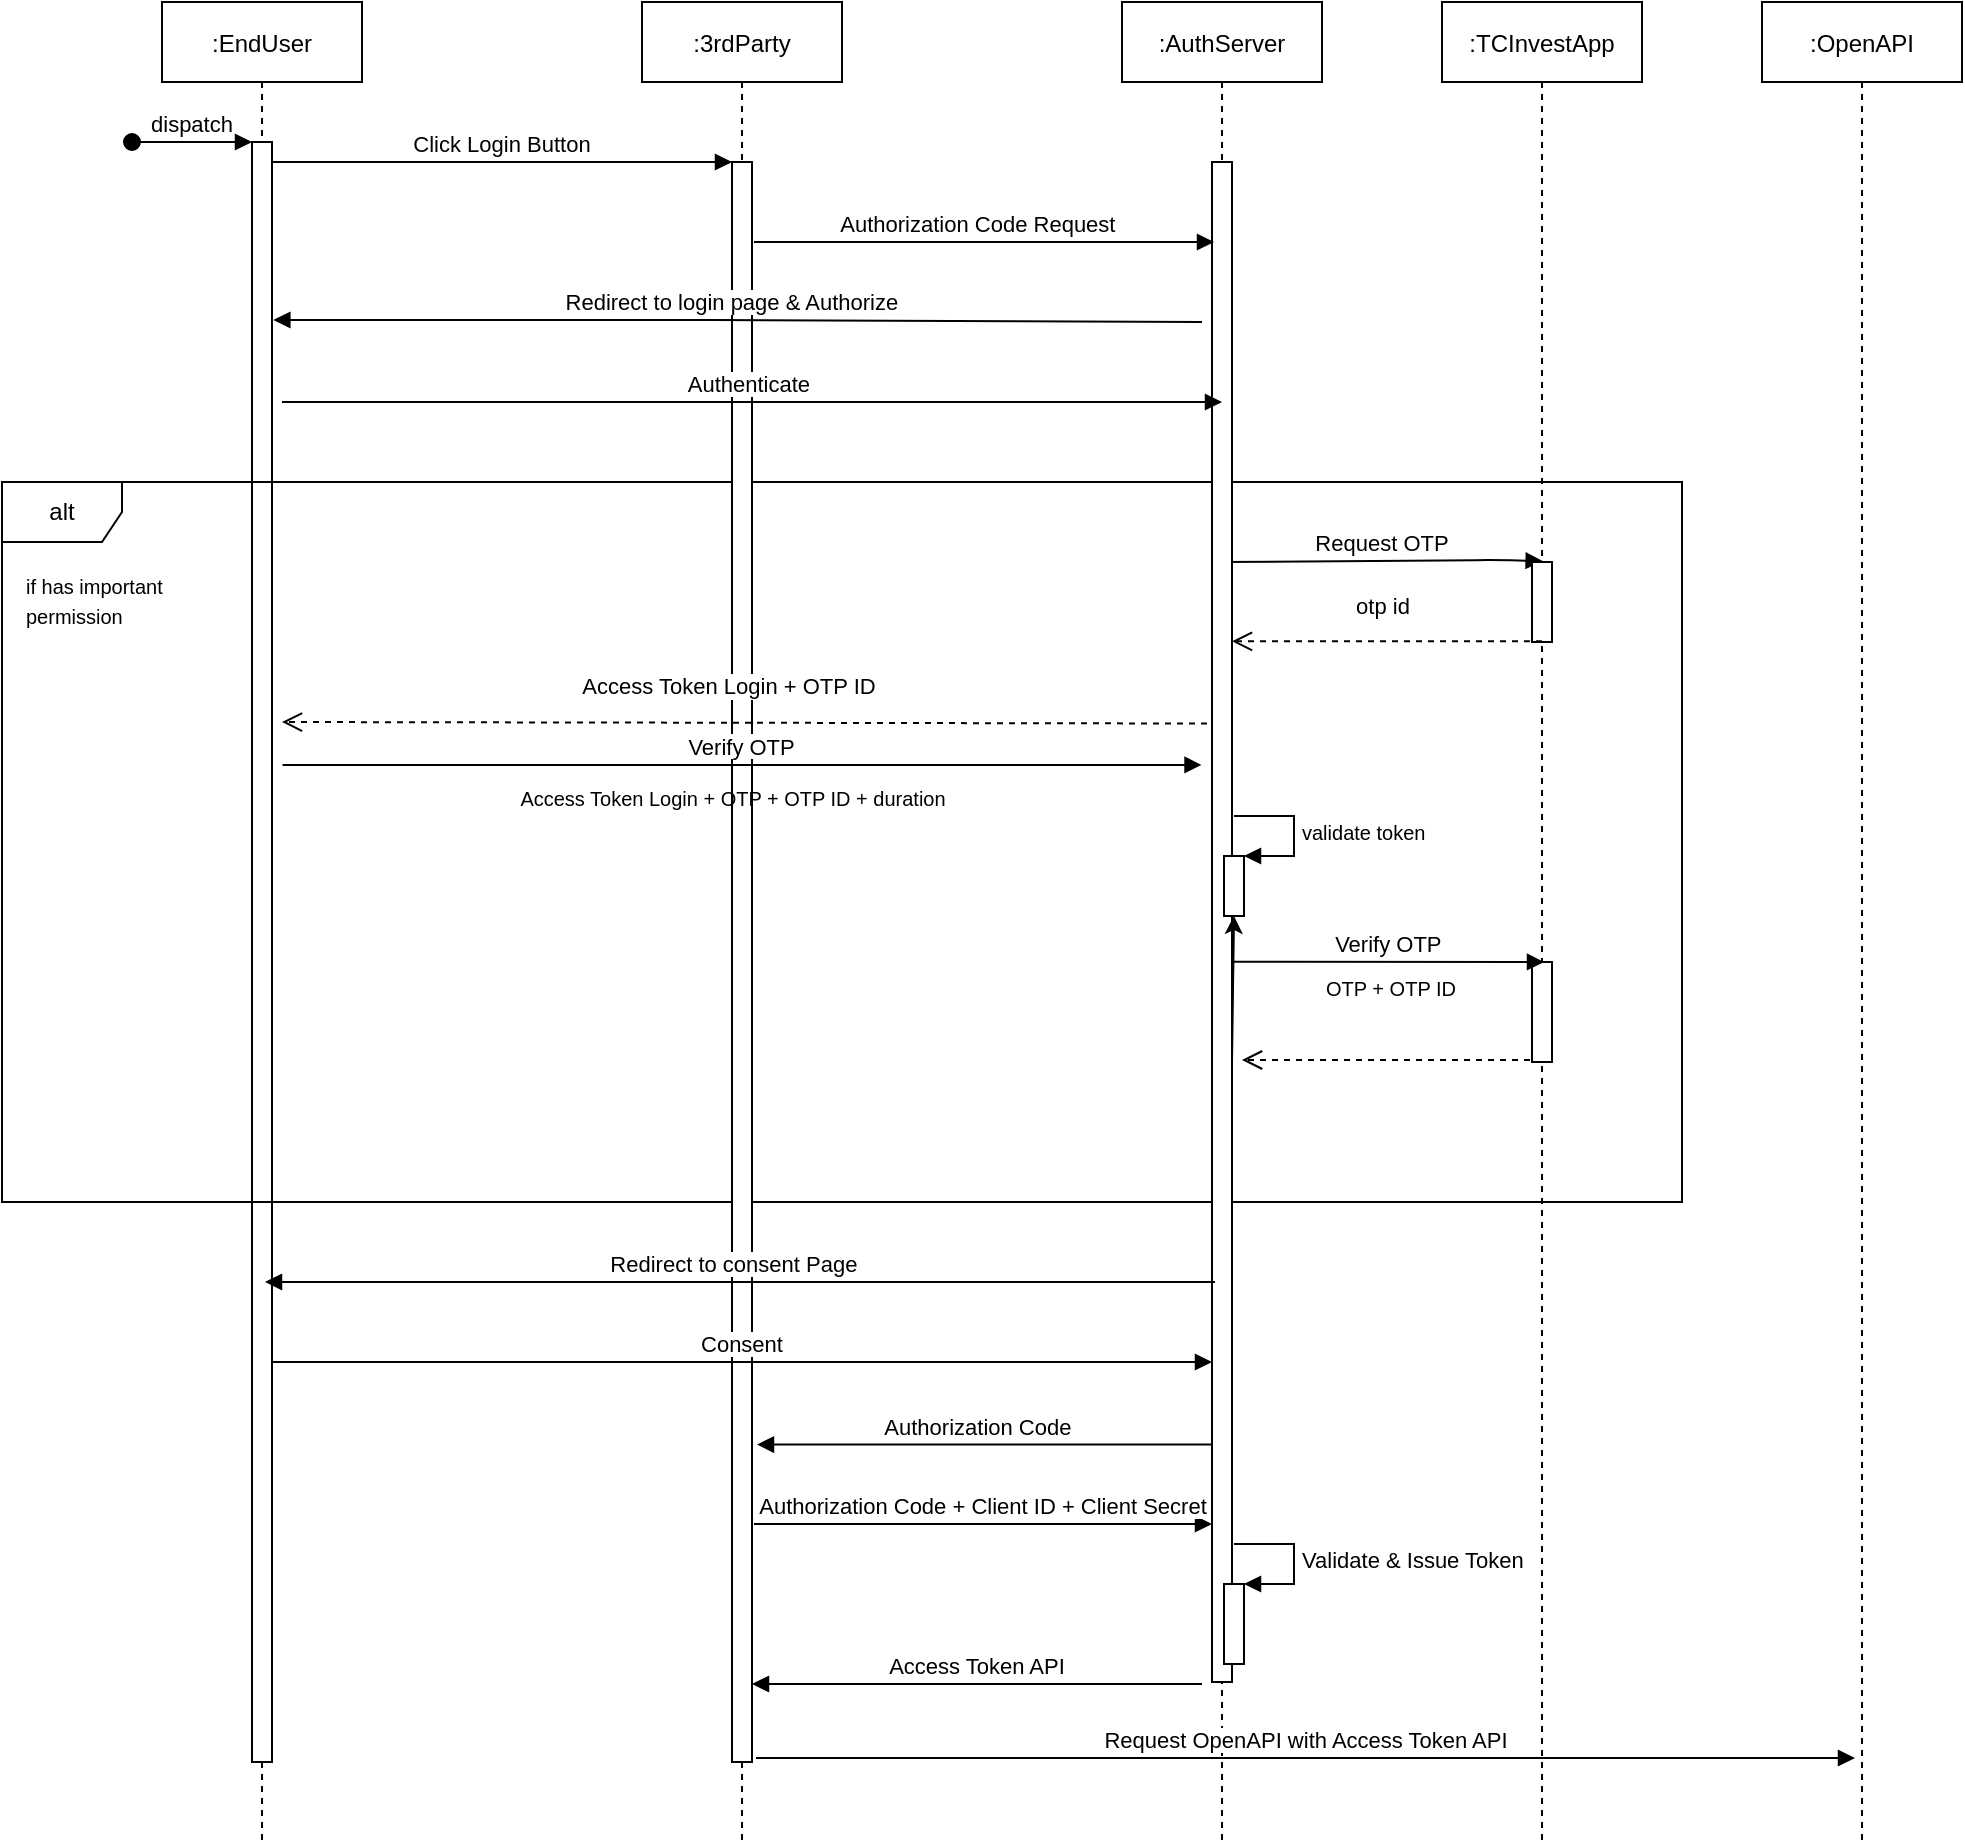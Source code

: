 <mxfile version="18.0.5" type="github">
  <diagram id="kgpKYQtTHZ0yAKxKKP6v" name="Page-1">
    <mxGraphModel dx="1422" dy="800" grid="1" gridSize="10" guides="1" tooltips="1" connect="1" arrows="1" fold="1" page="1" pageScale="1" pageWidth="850" pageHeight="1100" math="0" shadow="0">
      <root>
        <mxCell id="0" />
        <mxCell id="1" parent="0" />
        <mxCell id="3nuBFxr9cyL0pnOWT2aG-1" value=":EndUser" style="shape=umlLifeline;perimeter=lifelinePerimeter;container=1;collapsible=0;recursiveResize=0;rounded=0;shadow=0;strokeWidth=1;" parent="1" vertex="1">
          <mxGeometry x="120" y="80" width="100" height="920" as="geometry" />
        </mxCell>
        <mxCell id="3nuBFxr9cyL0pnOWT2aG-2" value="" style="points=[];perimeter=orthogonalPerimeter;rounded=0;shadow=0;strokeWidth=1;" parent="3nuBFxr9cyL0pnOWT2aG-1" vertex="1">
          <mxGeometry x="45" y="70" width="10" height="810" as="geometry" />
        </mxCell>
        <mxCell id="3nuBFxr9cyL0pnOWT2aG-3" value="dispatch" style="verticalAlign=bottom;startArrow=oval;endArrow=block;startSize=8;shadow=0;strokeWidth=1;" parent="3nuBFxr9cyL0pnOWT2aG-1" target="3nuBFxr9cyL0pnOWT2aG-2" edge="1">
          <mxGeometry relative="1" as="geometry">
            <mxPoint x="-15" y="70" as="sourcePoint" />
          </mxGeometry>
        </mxCell>
        <mxCell id="3nuBFxr9cyL0pnOWT2aG-5" value=":3rdParty" style="shape=umlLifeline;perimeter=lifelinePerimeter;container=1;collapsible=0;recursiveResize=0;rounded=0;shadow=0;strokeWidth=1;" parent="1" vertex="1">
          <mxGeometry x="360" y="80" width="100" height="920" as="geometry" />
        </mxCell>
        <mxCell id="h-oLE68M1VgkEwbi_Za4-15" value="alt" style="shape=umlFrame;whiteSpace=wrap;html=1;" parent="3nuBFxr9cyL0pnOWT2aG-5" vertex="1">
          <mxGeometry x="-320" y="240" width="840" height="360" as="geometry" />
        </mxCell>
        <mxCell id="3nuBFxr9cyL0pnOWT2aG-6" value="" style="points=[];perimeter=orthogonalPerimeter;rounded=0;shadow=0;strokeWidth=1;" parent="3nuBFxr9cyL0pnOWT2aG-5" vertex="1">
          <mxGeometry x="45" y="80" width="10" height="800" as="geometry" />
        </mxCell>
        <mxCell id="h-oLE68M1VgkEwbi_Za4-17" value="Verify OTP" style="verticalAlign=bottom;endArrow=block;entryX=0.714;entryY=0.393;shadow=0;strokeWidth=1;entryDx=0;entryDy=0;entryPerimeter=0;exitX=0.167;exitY=0.393;exitDx=0;exitDy=0;exitPerimeter=0;" parent="3nuBFxr9cyL0pnOWT2aG-5" source="h-oLE68M1VgkEwbi_Za4-15" target="h-oLE68M1VgkEwbi_Za4-15" edge="1">
          <mxGeometry relative="1" as="geometry">
            <mxPoint x="-105" y="401.0" as="sourcePoint" />
            <mxPoint x="165" y="401.0" as="targetPoint" />
          </mxGeometry>
        </mxCell>
        <mxCell id="h-oLE68M1VgkEwbi_Za4-18" value="Access Token Login + OTP + OTP ID + duration" style="text;html=1;align=center;verticalAlign=middle;resizable=0;points=[];autosize=1;strokeColor=none;fillColor=none;fontSize=10;" parent="3nuBFxr9cyL0pnOWT2aG-5" vertex="1">
          <mxGeometry x="-70" y="388" width="230" height="20" as="geometry" />
        </mxCell>
        <mxCell id="h-oLE68M1VgkEwbi_Za4-19" value="" style="html=1;verticalAlign=bottom;endArrow=open;dashed=1;endSize=8;rounded=0;" parent="3nuBFxr9cyL0pnOWT2aG-5" edge="1">
          <mxGeometry x="0.035" y="-9" relative="1" as="geometry">
            <mxPoint x="444" y="529" as="sourcePoint" />
            <mxPoint x="300" y="529" as="targetPoint" />
            <mxPoint as="offset" />
          </mxGeometry>
        </mxCell>
        <mxCell id="h-oLE68M1VgkEwbi_Za4-20" value="Request OTP" style="verticalAlign=bottom;endArrow=block;shadow=0;strokeWidth=1;entryX=-0.167;entryY=0.013;entryDx=0;entryDy=0;entryPerimeter=0;" parent="3nuBFxr9cyL0pnOWT2aG-5" edge="1">
          <mxGeometry relative="1" as="geometry">
            <mxPoint x="290" y="280" as="sourcePoint" />
            <mxPoint x="450.33" y="279.52" as="targetPoint" />
            <Array as="points">
              <mxPoint x="427" y="279" />
            </Array>
          </mxGeometry>
        </mxCell>
        <mxCell id="h-oLE68M1VgkEwbi_Za4-29" value="OTP + OTP ID" style="text;html=1;align=center;verticalAlign=middle;resizable=0;points=[];autosize=1;strokeColor=none;fillColor=none;fontSize=10;" parent="3nuBFxr9cyL0pnOWT2aG-5" vertex="1">
          <mxGeometry x="334" y="483" width="80" height="20" as="geometry" />
        </mxCell>
        <mxCell id="3nuBFxr9cyL0pnOWT2aG-8" value="Click Login Button" style="verticalAlign=bottom;endArrow=block;entryX=0;entryY=0;shadow=0;strokeWidth=1;" parent="1" source="3nuBFxr9cyL0pnOWT2aG-2" target="3nuBFxr9cyL0pnOWT2aG-6" edge="1">
          <mxGeometry relative="1" as="geometry">
            <mxPoint x="275" y="160" as="sourcePoint" />
          </mxGeometry>
        </mxCell>
        <mxCell id="h-oLE68M1VgkEwbi_Za4-1" value=":AuthServer" style="shape=umlLifeline;perimeter=lifelinePerimeter;container=1;collapsible=0;recursiveResize=0;rounded=0;shadow=0;strokeWidth=1;" parent="1" vertex="1">
          <mxGeometry x="600" y="80" width="100" height="920" as="geometry" />
        </mxCell>
        <mxCell id="h-oLE68M1VgkEwbi_Za4-2" value="" style="points=[];perimeter=orthogonalPerimeter;rounded=0;shadow=0;strokeWidth=1;" parent="h-oLE68M1VgkEwbi_Za4-1" vertex="1">
          <mxGeometry x="45" y="80" width="10" height="760" as="geometry" />
        </mxCell>
        <mxCell id="h-oLE68M1VgkEwbi_Za4-22" value="" style="html=1;points=[];perimeter=orthogonalPerimeter;fontSize=10;" parent="h-oLE68M1VgkEwbi_Za4-1" vertex="1">
          <mxGeometry x="51" y="427" width="10" height="30" as="geometry" />
        </mxCell>
        <mxCell id="h-oLE68M1VgkEwbi_Za4-23" value="validate token" style="edgeStyle=orthogonalEdgeStyle;html=1;align=left;spacingLeft=2;endArrow=block;rounded=0;entryX=1;entryY=0;fontSize=10;" parent="h-oLE68M1VgkEwbi_Za4-1" target="h-oLE68M1VgkEwbi_Za4-22" edge="1">
          <mxGeometry relative="1" as="geometry">
            <mxPoint x="56" y="407" as="sourcePoint" />
            <Array as="points">
              <mxPoint x="86" y="407" />
            </Array>
          </mxGeometry>
        </mxCell>
        <mxCell id="h-oLE68M1VgkEwbi_Za4-36" value="" style="html=1;points=[];perimeter=orthogonalPerimeter;" parent="h-oLE68M1VgkEwbi_Za4-1" vertex="1">
          <mxGeometry x="51" y="791" width="10" height="40" as="geometry" />
        </mxCell>
        <mxCell id="h-oLE68M1VgkEwbi_Za4-37" value="Validate &amp;amp; Issue Token" style="edgeStyle=orthogonalEdgeStyle;html=1;align=left;spacingLeft=2;endArrow=block;rounded=0;entryX=1;entryY=0;" parent="h-oLE68M1VgkEwbi_Za4-1" target="h-oLE68M1VgkEwbi_Za4-36" edge="1">
          <mxGeometry relative="1" as="geometry">
            <mxPoint x="56" y="771" as="sourcePoint" />
            <Array as="points">
              <mxPoint x="86" y="771" />
            </Array>
          </mxGeometry>
        </mxCell>
        <mxCell id="h-oLE68M1VgkEwbi_Za4-3" value=":TCInvestApp" style="shape=umlLifeline;perimeter=lifelinePerimeter;container=1;collapsible=0;recursiveResize=0;rounded=0;shadow=0;strokeWidth=1;" parent="1" vertex="1">
          <mxGeometry x="760" y="80" width="100" height="920" as="geometry" />
        </mxCell>
        <mxCell id="h-oLE68M1VgkEwbi_Za4-26" value="" style="points=[];perimeter=orthogonalPerimeter;rounded=0;shadow=0;strokeWidth=1;" parent="h-oLE68M1VgkEwbi_Za4-3" vertex="1">
          <mxGeometry x="45" y="280" width="10" height="40" as="geometry" />
        </mxCell>
        <mxCell id="h-oLE68M1VgkEwbi_Za4-27" value="" style="points=[];perimeter=orthogonalPerimeter;rounded=0;shadow=0;strokeWidth=1;" parent="h-oLE68M1VgkEwbi_Za4-3" vertex="1">
          <mxGeometry x="45" y="480" width="10" height="50" as="geometry" />
        </mxCell>
        <mxCell id="h-oLE68M1VgkEwbi_Za4-5" value="Authorization Code Request  " style="verticalAlign=bottom;endArrow=block;entryX=0;entryY=0;shadow=0;strokeWidth=1;" parent="1" edge="1">
          <mxGeometry relative="1" as="geometry">
            <mxPoint x="416" y="200.0" as="sourcePoint" />
            <mxPoint x="646" y="200.0" as="targetPoint" />
          </mxGeometry>
        </mxCell>
        <mxCell id="h-oLE68M1VgkEwbi_Za4-9" value="Redirect to login page &amp; Authorize  " style="verticalAlign=bottom;endArrow=block;shadow=0;strokeWidth=1;" parent="1" edge="1">
          <mxGeometry relative="1" as="geometry">
            <mxPoint x="640" y="240" as="sourcePoint" />
            <mxPoint x="175.667" y="239" as="targetPoint" />
            <Array as="points">
              <mxPoint x="386" y="239" />
            </Array>
          </mxGeometry>
        </mxCell>
        <mxCell id="h-oLE68M1VgkEwbi_Za4-10" value="Authenticate " style="verticalAlign=bottom;endArrow=block;shadow=0;strokeWidth=1;" parent="1" edge="1">
          <mxGeometry relative="1" as="geometry">
            <mxPoint x="180" y="280.0" as="sourcePoint" />
            <mxPoint x="650" y="280" as="targetPoint" />
          </mxGeometry>
        </mxCell>
        <mxCell id="h-oLE68M1VgkEwbi_Za4-30" value="&lt;font style=&quot;font-size: 10px;&quot;&gt;if has important&lt;br&gt;permission&lt;/font&gt;" style="text;html=1;align=left;verticalAlign=middle;resizable=0;points=[];autosize=1;strokeColor=none;fillColor=none;" parent="1" vertex="1">
          <mxGeometry x="50" y="359" width="80" height="40" as="geometry" />
        </mxCell>
        <mxCell id="h-oLE68M1VgkEwbi_Za4-21" value="otp id" style="html=1;verticalAlign=bottom;endArrow=open;dashed=1;endSize=8;rounded=0;exitX=0.5;exitY=0.992;exitDx=0;exitDy=0;exitPerimeter=0;" parent="1" source="h-oLE68M1VgkEwbi_Za4-26" edge="1">
          <mxGeometry x="0.035" y="-9" relative="1" as="geometry">
            <mxPoint x="395" y="329.0" as="sourcePoint" />
            <mxPoint x="655" y="399.68" as="targetPoint" />
            <mxPoint as="offset" />
          </mxGeometry>
        </mxCell>
        <mxCell id="h-oLE68M1VgkEwbi_Za4-16" value="Access Token Login + OTP ID" style="html=1;verticalAlign=bottom;endArrow=open;dashed=1;endSize=8;rounded=0;exitX=-0.25;exitY=0.729;exitDx=0;exitDy=0;exitPerimeter=0;" parent="1" edge="1">
          <mxGeometry x="0.035" y="-9" relative="1" as="geometry">
            <mxPoint x="642.5" y="440.76" as="sourcePoint" />
            <mxPoint x="180" y="440" as="targetPoint" />
            <mxPoint as="offset" />
          </mxGeometry>
        </mxCell>
        <mxCell id="h-oLE68M1VgkEwbi_Za4-28" value="Verify OTP" style="verticalAlign=bottom;endArrow=block;shadow=0;strokeWidth=1;exitX=0.917;exitY=0.911;exitDx=0;exitDy=0;exitPerimeter=0;" parent="1" edge="1">
          <mxGeometry relative="1" as="geometry">
            <mxPoint x="655.17" y="559.84" as="sourcePoint" />
            <mxPoint x="811" y="560" as="targetPoint" />
          </mxGeometry>
        </mxCell>
        <mxCell id="h-oLE68M1VgkEwbi_Za4-31" value="" style="edgeStyle=orthogonalEdgeStyle;rounded=0;orthogonalLoop=1;jettySize=auto;html=1;" parent="1" target="h-oLE68M1VgkEwbi_Za4-22" edge="1">
          <mxGeometry relative="1" as="geometry">
            <mxPoint x="655" y="610" as="sourcePoint" />
          </mxGeometry>
        </mxCell>
        <mxCell id="h-oLE68M1VgkEwbi_Za4-33" value="Authorization Code  " style="verticalAlign=bottom;endArrow=block;shadow=0;strokeWidth=1;entryX=1.25;entryY=0.778;entryDx=0;entryDy=0;entryPerimeter=0;" parent="1" edge="1">
          <mxGeometry relative="1" as="geometry">
            <mxPoint x="645" y="801.28" as="sourcePoint" />
            <mxPoint x="417.5" y="801.28" as="targetPoint" />
          </mxGeometry>
        </mxCell>
        <mxCell id="h-oLE68M1VgkEwbi_Za4-35" value="Authorization Code + Client ID + Client Secret" style="verticalAlign=bottom;endArrow=block;shadow=0;strokeWidth=1;" parent="1" edge="1">
          <mxGeometry relative="1" as="geometry">
            <mxPoint x="416" y="841" as="sourcePoint" />
            <mxPoint x="645" y="841" as="targetPoint" />
          </mxGeometry>
        </mxCell>
        <mxCell id="h-oLE68M1VgkEwbi_Za4-40" value="Access Token API" style="verticalAlign=bottom;endArrow=block;shadow=0;strokeWidth=1;" parent="1" edge="1">
          <mxGeometry relative="1" as="geometry">
            <mxPoint x="640" y="921" as="sourcePoint" />
            <mxPoint x="415" y="921" as="targetPoint" />
          </mxGeometry>
        </mxCell>
        <mxCell id="h-oLE68M1VgkEwbi_Za4-41" value=":OpenAPI" style="shape=umlLifeline;perimeter=lifelinePerimeter;container=1;collapsible=0;recursiveResize=0;rounded=0;shadow=0;strokeWidth=1;" parent="1" vertex="1">
          <mxGeometry x="920" y="80" width="100" height="920" as="geometry" />
        </mxCell>
        <mxCell id="h-oLE68M1VgkEwbi_Za4-44" value="Request OpenAPI with Access Token API" style="verticalAlign=bottom;endArrow=block;shadow=0;strokeWidth=1;" parent="1" edge="1">
          <mxGeometry relative="1" as="geometry">
            <mxPoint x="417" y="958" as="sourcePoint" />
            <mxPoint x="966.5" y="958" as="targetPoint" />
          </mxGeometry>
        </mxCell>
        <mxCell id="KO6zfnBaP93Wm_9rGQSS-3" value="Redirect to consent Page  " style="verticalAlign=bottom;endArrow=block;shadow=0;strokeWidth=1;" edge="1" parent="1">
          <mxGeometry relative="1" as="geometry">
            <mxPoint x="646.5" y="720" as="sourcePoint" />
            <mxPoint x="171.5" y="720" as="targetPoint" />
          </mxGeometry>
        </mxCell>
        <mxCell id="KO6zfnBaP93Wm_9rGQSS-4" value="Consent" style="verticalAlign=bottom;endArrow=block;shadow=0;strokeWidth=1;" edge="1" parent="1">
          <mxGeometry relative="1" as="geometry">
            <mxPoint x="175" y="760.0" as="sourcePoint" />
            <mxPoint x="645" y="760" as="targetPoint" />
          </mxGeometry>
        </mxCell>
      </root>
    </mxGraphModel>
  </diagram>
</mxfile>
